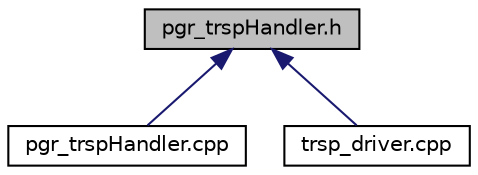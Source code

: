 digraph "pgr_trspHandler.h"
{
  edge [fontname="Helvetica",fontsize="10",labelfontname="Helvetica",labelfontsize="10"];
  node [fontname="Helvetica",fontsize="10",shape=record];
  Node38 [label="pgr_trspHandler.h",height=0.2,width=0.4,color="black", fillcolor="grey75", style="filled", fontcolor="black"];
  Node38 -> Node39 [dir="back",color="midnightblue",fontsize="10",style="solid",fontname="Helvetica"];
  Node39 [label="pgr_trspHandler.cpp",height=0.2,width=0.4,color="black", fillcolor="white", style="filled",URL="$pgr__trspHandler_8cpp.html"];
  Node38 -> Node40 [dir="back",color="midnightblue",fontsize="10",style="solid",fontname="Helvetica"];
  Node40 [label="trsp_driver.cpp",height=0.2,width=0.4,color="black", fillcolor="white", style="filled",URL="$trsp__driver_8cpp.html"];
}

